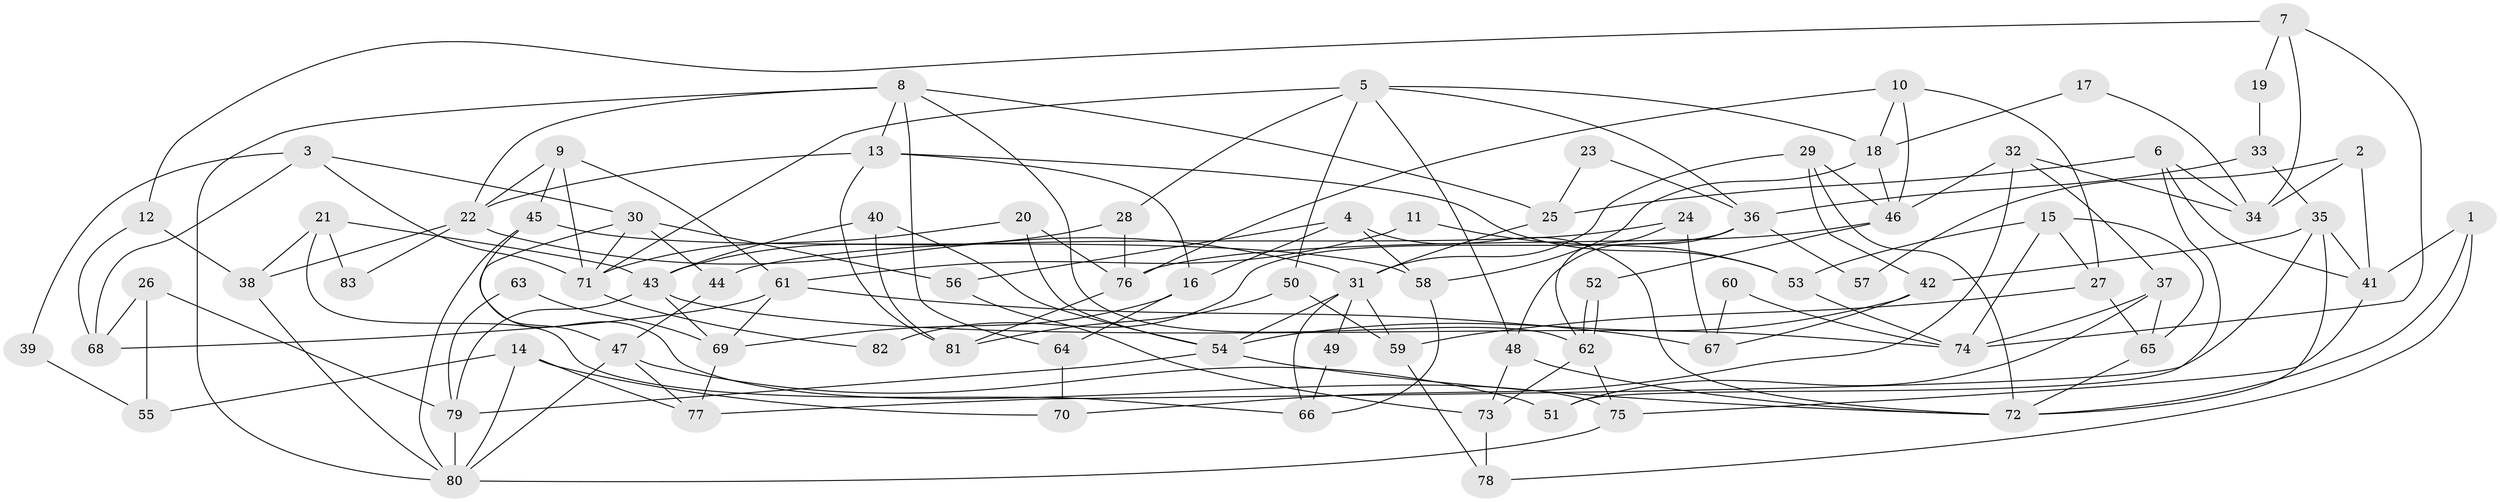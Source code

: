 // Generated by graph-tools (version 1.1) at 2025/50/03/09/25 03:50:03]
// undirected, 83 vertices, 166 edges
graph export_dot {
graph [start="1"]
  node [color=gray90,style=filled];
  1;
  2;
  3;
  4;
  5;
  6;
  7;
  8;
  9;
  10;
  11;
  12;
  13;
  14;
  15;
  16;
  17;
  18;
  19;
  20;
  21;
  22;
  23;
  24;
  25;
  26;
  27;
  28;
  29;
  30;
  31;
  32;
  33;
  34;
  35;
  36;
  37;
  38;
  39;
  40;
  41;
  42;
  43;
  44;
  45;
  46;
  47;
  48;
  49;
  50;
  51;
  52;
  53;
  54;
  55;
  56;
  57;
  58;
  59;
  60;
  61;
  62;
  63;
  64;
  65;
  66;
  67;
  68;
  69;
  70;
  71;
  72;
  73;
  74;
  75;
  76;
  77;
  78;
  79;
  80;
  81;
  82;
  83;
  1 -- 72;
  1 -- 78;
  1 -- 41;
  2 -- 34;
  2 -- 41;
  2 -- 57;
  3 -- 30;
  3 -- 71;
  3 -- 39;
  3 -- 68;
  4 -- 72;
  4 -- 16;
  4 -- 56;
  4 -- 58;
  5 -- 18;
  5 -- 28;
  5 -- 36;
  5 -- 48;
  5 -- 50;
  5 -- 71;
  6 -- 41;
  6 -- 25;
  6 -- 34;
  6 -- 51;
  7 -- 74;
  7 -- 34;
  7 -- 12;
  7 -- 19;
  8 -- 62;
  8 -- 80;
  8 -- 13;
  8 -- 22;
  8 -- 25;
  8 -- 64;
  9 -- 71;
  9 -- 22;
  9 -- 45;
  9 -- 61;
  10 -- 46;
  10 -- 27;
  10 -- 18;
  10 -- 76;
  11 -- 61;
  11 -- 53;
  12 -- 38;
  12 -- 68;
  13 -- 22;
  13 -- 16;
  13 -- 53;
  13 -- 81;
  14 -- 80;
  14 -- 70;
  14 -- 55;
  14 -- 77;
  15 -- 27;
  15 -- 74;
  15 -- 53;
  15 -- 65;
  16 -- 69;
  16 -- 64;
  17 -- 18;
  17 -- 34;
  18 -- 58;
  18 -- 46;
  19 -- 33;
  20 -- 76;
  20 -- 54;
  20 -- 71;
  21 -- 66;
  21 -- 43;
  21 -- 38;
  21 -- 83;
  22 -- 31;
  22 -- 38;
  22 -- 83;
  23 -- 25;
  23 -- 36;
  24 -- 67;
  24 -- 62;
  24 -- 44;
  25 -- 31;
  26 -- 79;
  26 -- 68;
  26 -- 55;
  27 -- 59;
  27 -- 65;
  28 -- 76;
  28 -- 43;
  29 -- 42;
  29 -- 72;
  29 -- 31;
  29 -- 46;
  30 -- 47;
  30 -- 71;
  30 -- 44;
  30 -- 56;
  31 -- 54;
  31 -- 49;
  31 -- 59;
  31 -- 66;
  32 -- 46;
  32 -- 37;
  32 -- 34;
  32 -- 70;
  33 -- 35;
  33 -- 36;
  35 -- 77;
  35 -- 72;
  35 -- 41;
  35 -- 42;
  36 -- 48;
  36 -- 57;
  36 -- 82;
  37 -- 74;
  37 -- 51;
  37 -- 65;
  38 -- 80;
  39 -- 55;
  40 -- 54;
  40 -- 81;
  40 -- 43;
  41 -- 75;
  42 -- 54;
  42 -- 67;
  43 -- 69;
  43 -- 74;
  43 -- 79;
  44 -- 47;
  45 -- 80;
  45 -- 58;
  45 -- 75;
  46 -- 52;
  46 -- 76;
  47 -- 80;
  47 -- 51;
  47 -- 77;
  48 -- 73;
  48 -- 72;
  49 -- 66;
  50 -- 81;
  50 -- 59;
  52 -- 62;
  52 -- 62;
  53 -- 74;
  54 -- 72;
  54 -- 79;
  56 -- 73;
  58 -- 66;
  59 -- 78;
  60 -- 74;
  60 -- 67;
  61 -- 68;
  61 -- 67;
  61 -- 69;
  62 -- 75;
  62 -- 73;
  63 -- 69;
  63 -- 79;
  64 -- 70;
  65 -- 72;
  69 -- 77;
  71 -- 82;
  73 -- 78;
  75 -- 80;
  76 -- 81;
  79 -- 80;
}
